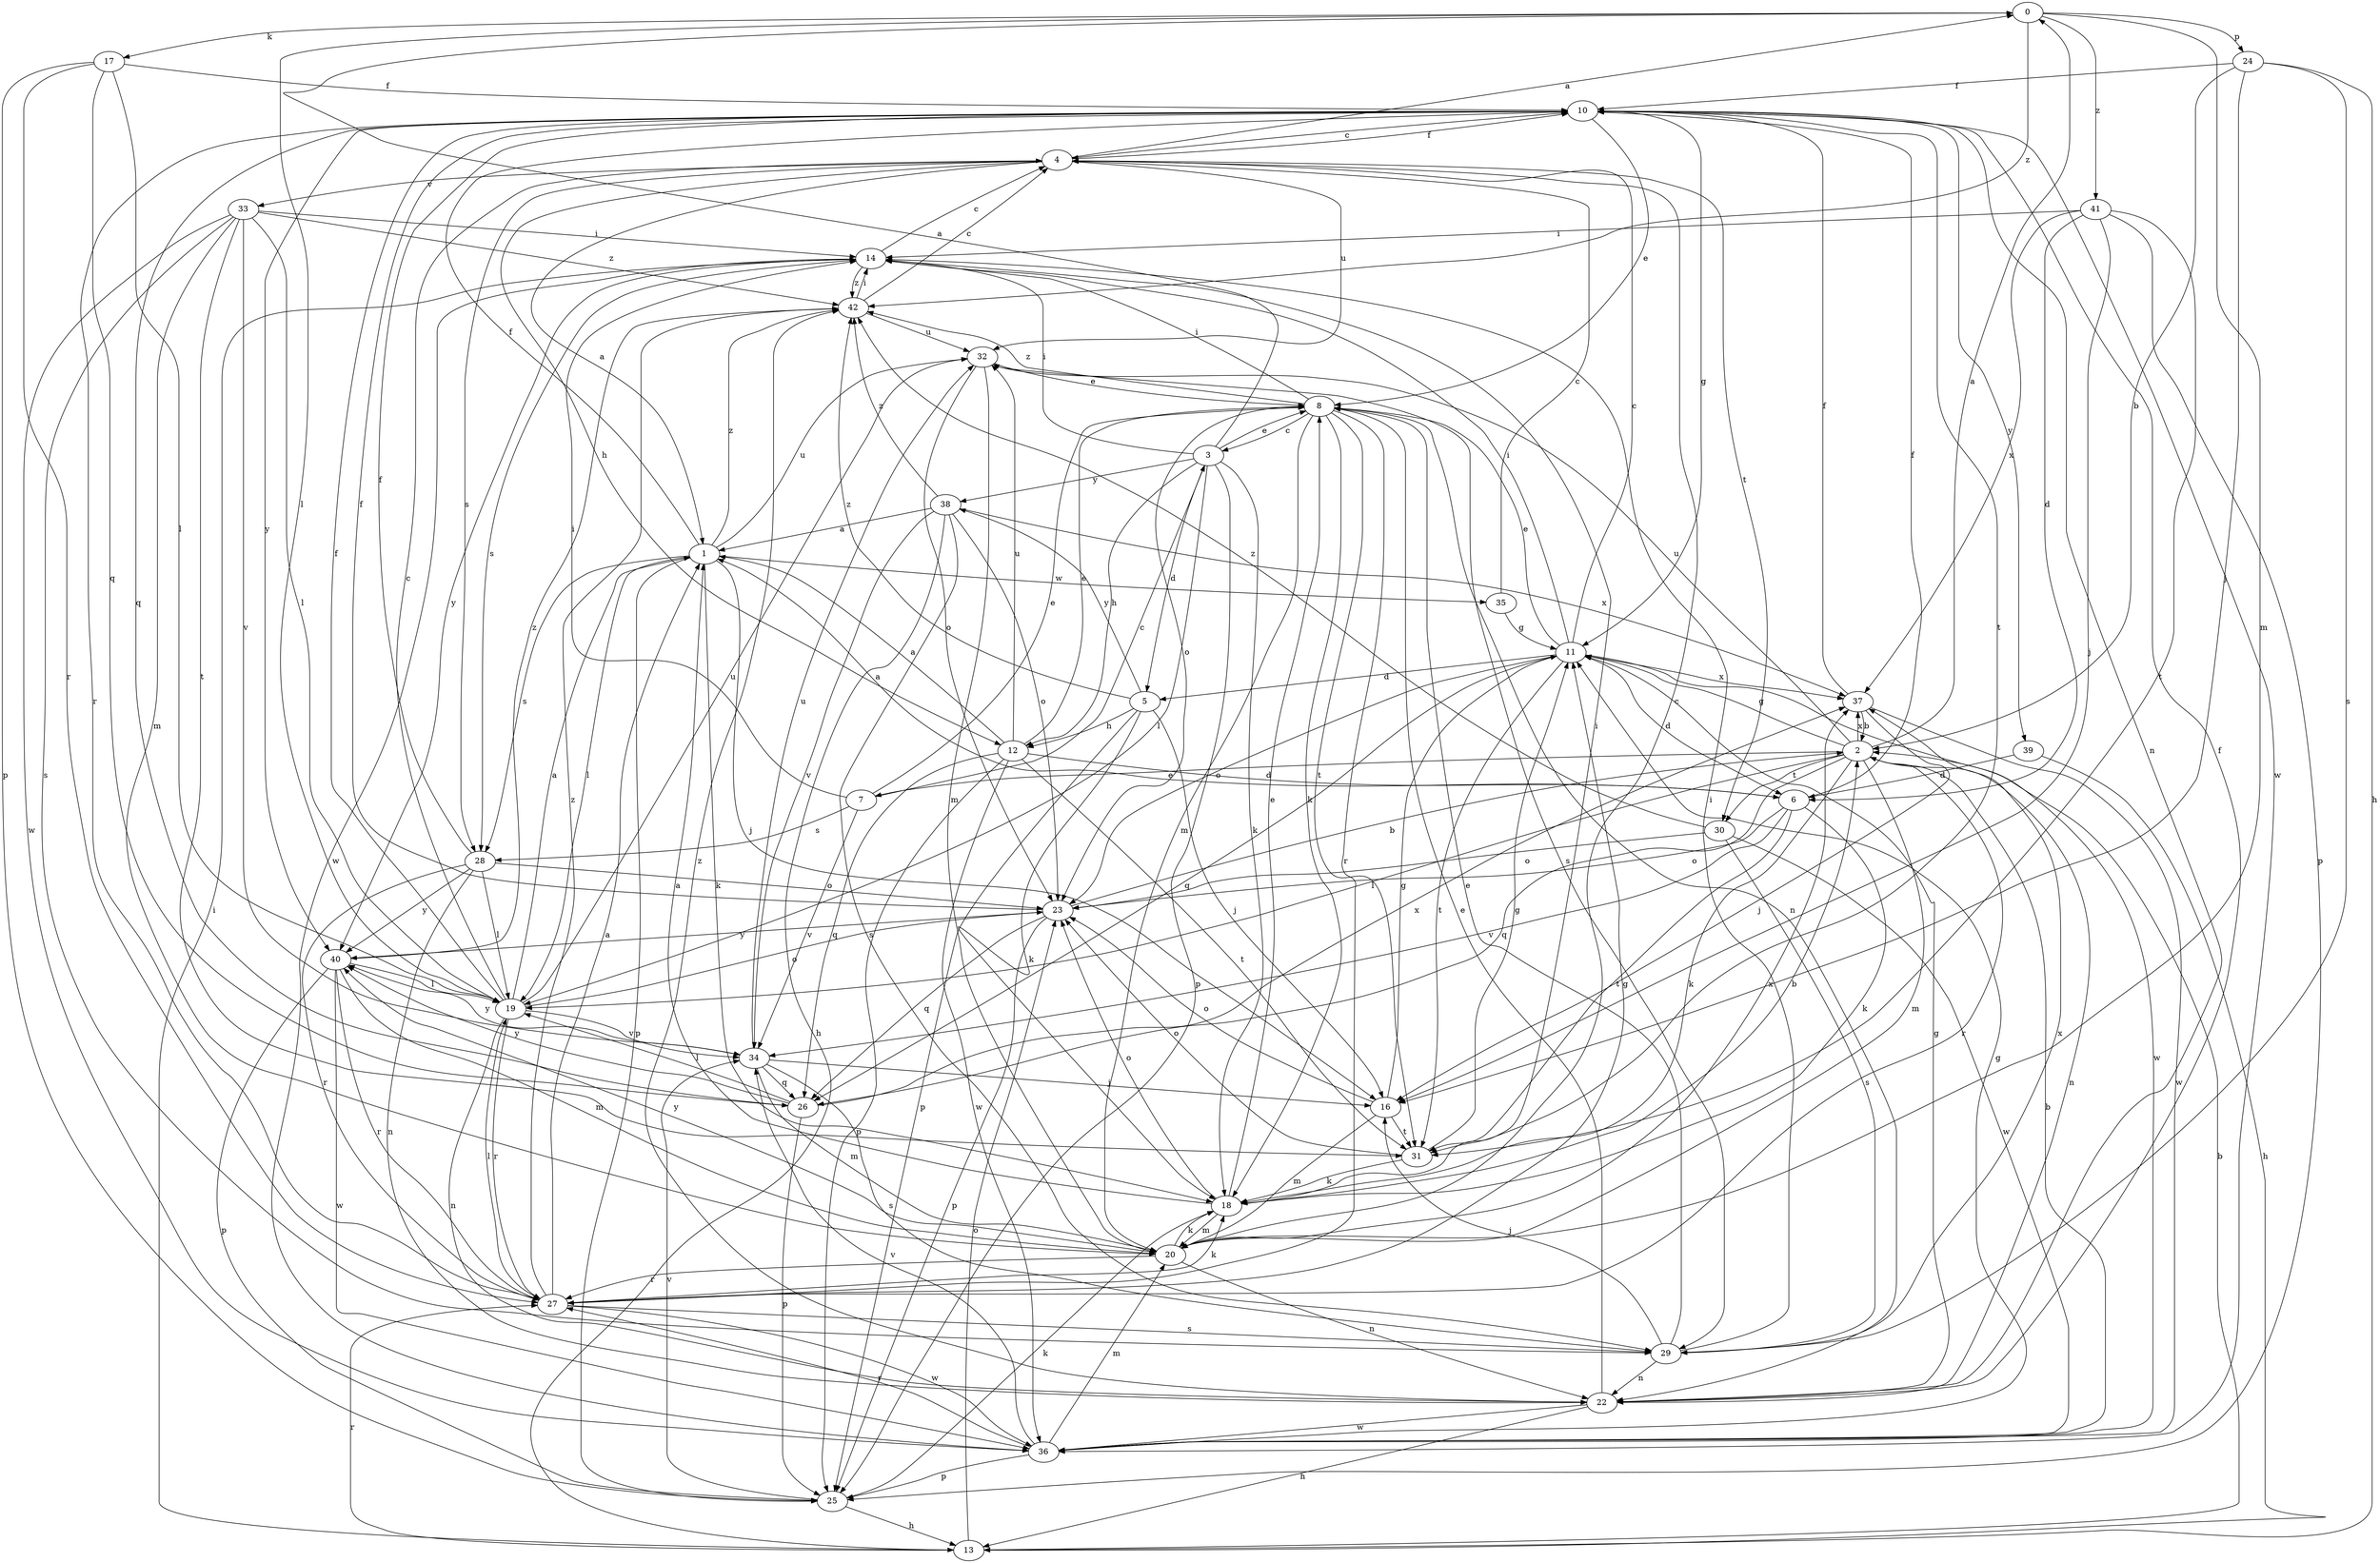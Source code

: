strict digraph  {
0;
1;
2;
3;
4;
5;
6;
7;
8;
10;
11;
12;
13;
14;
16;
17;
18;
19;
20;
22;
23;
24;
25;
26;
27;
28;
29;
30;
31;
32;
33;
34;
35;
36;
37;
38;
39;
40;
41;
42;
0 -> 17  [label=k];
0 -> 19  [label=l];
0 -> 20  [label=m];
0 -> 24  [label=p];
0 -> 41  [label=z];
0 -> 42  [label=z];
1 -> 10  [label=f];
1 -> 16  [label=j];
1 -> 18  [label=k];
1 -> 19  [label=l];
1 -> 25  [label=p];
1 -> 28  [label=s];
1 -> 32  [label=u];
1 -> 35  [label=w];
1 -> 42  [label=z];
2 -> 0  [label=a];
2 -> 7  [label=e];
2 -> 11  [label=g];
2 -> 18  [label=k];
2 -> 19  [label=l];
2 -> 20  [label=m];
2 -> 22  [label=n];
2 -> 26  [label=q];
2 -> 27  [label=r];
2 -> 30  [label=t];
2 -> 32  [label=u];
2 -> 37  [label=x];
3 -> 0  [label=a];
3 -> 5  [label=d];
3 -> 8  [label=e];
3 -> 12  [label=h];
3 -> 14  [label=i];
3 -> 18  [label=k];
3 -> 19  [label=l];
3 -> 25  [label=p];
3 -> 38  [label=y];
4 -> 0  [label=a];
4 -> 1  [label=a];
4 -> 10  [label=f];
4 -> 12  [label=h];
4 -> 28  [label=s];
4 -> 30  [label=t];
4 -> 32  [label=u];
4 -> 33  [label=v];
5 -> 12  [label=h];
5 -> 16  [label=j];
5 -> 18  [label=k];
5 -> 25  [label=p];
5 -> 38  [label=y];
5 -> 42  [label=z];
6 -> 1  [label=a];
6 -> 10  [label=f];
6 -> 18  [label=k];
6 -> 23  [label=o];
6 -> 31  [label=t];
6 -> 34  [label=v];
7 -> 3  [label=c];
7 -> 8  [label=e];
7 -> 14  [label=i];
7 -> 28  [label=s];
7 -> 34  [label=v];
8 -> 3  [label=c];
8 -> 14  [label=i];
8 -> 18  [label=k];
8 -> 20  [label=m];
8 -> 22  [label=n];
8 -> 23  [label=o];
8 -> 27  [label=r];
8 -> 31  [label=t];
8 -> 42  [label=z];
10 -> 4  [label=c];
10 -> 8  [label=e];
10 -> 11  [label=g];
10 -> 22  [label=n];
10 -> 26  [label=q];
10 -> 27  [label=r];
10 -> 31  [label=t];
10 -> 36  [label=w];
10 -> 39  [label=y];
10 -> 40  [label=y];
11 -> 4  [label=c];
11 -> 5  [label=d];
11 -> 6  [label=d];
11 -> 8  [label=e];
11 -> 14  [label=i];
11 -> 23  [label=o];
11 -> 26  [label=q];
11 -> 31  [label=t];
11 -> 36  [label=w];
11 -> 37  [label=x];
12 -> 1  [label=a];
12 -> 6  [label=d];
12 -> 8  [label=e];
12 -> 25  [label=p];
12 -> 26  [label=q];
12 -> 31  [label=t];
12 -> 32  [label=u];
12 -> 36  [label=w];
13 -> 2  [label=b];
13 -> 14  [label=i];
13 -> 23  [label=o];
13 -> 27  [label=r];
14 -> 4  [label=c];
14 -> 28  [label=s];
14 -> 36  [label=w];
14 -> 40  [label=y];
14 -> 42  [label=z];
16 -> 11  [label=g];
16 -> 20  [label=m];
16 -> 23  [label=o];
16 -> 31  [label=t];
17 -> 10  [label=f];
17 -> 19  [label=l];
17 -> 25  [label=p];
17 -> 26  [label=q];
17 -> 27  [label=r];
18 -> 1  [label=a];
18 -> 2  [label=b];
18 -> 8  [label=e];
18 -> 14  [label=i];
18 -> 20  [label=m];
18 -> 23  [label=o];
19 -> 1  [label=a];
19 -> 4  [label=c];
19 -> 10  [label=f];
19 -> 22  [label=n];
19 -> 23  [label=o];
19 -> 27  [label=r];
19 -> 32  [label=u];
19 -> 34  [label=v];
20 -> 4  [label=c];
20 -> 18  [label=k];
20 -> 22  [label=n];
20 -> 27  [label=r];
20 -> 37  [label=x];
20 -> 40  [label=y];
22 -> 8  [label=e];
22 -> 10  [label=f];
22 -> 11  [label=g];
22 -> 13  [label=h];
22 -> 36  [label=w];
22 -> 42  [label=z];
23 -> 2  [label=b];
23 -> 10  [label=f];
23 -> 25  [label=p];
23 -> 26  [label=q];
23 -> 40  [label=y];
24 -> 2  [label=b];
24 -> 10  [label=f];
24 -> 13  [label=h];
24 -> 16  [label=j];
24 -> 29  [label=s];
25 -> 13  [label=h];
25 -> 18  [label=k];
25 -> 34  [label=v];
26 -> 19  [label=l];
26 -> 25  [label=p];
26 -> 37  [label=x];
26 -> 40  [label=y];
27 -> 1  [label=a];
27 -> 11  [label=g];
27 -> 18  [label=k];
27 -> 19  [label=l];
27 -> 29  [label=s];
27 -> 36  [label=w];
27 -> 42  [label=z];
28 -> 10  [label=f];
28 -> 19  [label=l];
28 -> 22  [label=n];
28 -> 23  [label=o];
28 -> 27  [label=r];
28 -> 40  [label=y];
29 -> 8  [label=e];
29 -> 14  [label=i];
29 -> 16  [label=j];
29 -> 22  [label=n];
29 -> 37  [label=x];
30 -> 23  [label=o];
30 -> 29  [label=s];
30 -> 36  [label=w];
30 -> 42  [label=z];
31 -> 11  [label=g];
31 -> 18  [label=k];
31 -> 23  [label=o];
32 -> 8  [label=e];
32 -> 20  [label=m];
32 -> 23  [label=o];
32 -> 29  [label=s];
33 -> 14  [label=i];
33 -> 19  [label=l];
33 -> 20  [label=m];
33 -> 29  [label=s];
33 -> 31  [label=t];
33 -> 34  [label=v];
33 -> 36  [label=w];
33 -> 42  [label=z];
34 -> 16  [label=j];
34 -> 20  [label=m];
34 -> 26  [label=q];
34 -> 29  [label=s];
34 -> 32  [label=u];
34 -> 40  [label=y];
35 -> 4  [label=c];
35 -> 11  [label=g];
36 -> 2  [label=b];
36 -> 11  [label=g];
36 -> 20  [label=m];
36 -> 25  [label=p];
36 -> 27  [label=r];
36 -> 34  [label=v];
37 -> 2  [label=b];
37 -> 10  [label=f];
37 -> 16  [label=j];
37 -> 36  [label=w];
38 -> 1  [label=a];
38 -> 13  [label=h];
38 -> 23  [label=o];
38 -> 29  [label=s];
38 -> 34  [label=v];
38 -> 37  [label=x];
38 -> 42  [label=z];
39 -> 6  [label=d];
39 -> 13  [label=h];
40 -> 19  [label=l];
40 -> 20  [label=m];
40 -> 25  [label=p];
40 -> 27  [label=r];
40 -> 36  [label=w];
40 -> 42  [label=z];
41 -> 6  [label=d];
41 -> 14  [label=i];
41 -> 16  [label=j];
41 -> 25  [label=p];
41 -> 31  [label=t];
41 -> 37  [label=x];
42 -> 4  [label=c];
42 -> 14  [label=i];
42 -> 32  [label=u];
}
